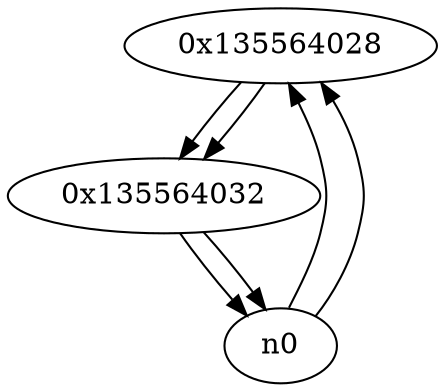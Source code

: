 digraph G{
/* nodes */
  n1 [label="0x135564028"]
  n2 [label="0x135564032"]
/* edges */
n1 -> n2;
n0 -> n1;
n0 -> n1;
n2 -> n0;
n2 -> n0;
n1 -> n2;
}

